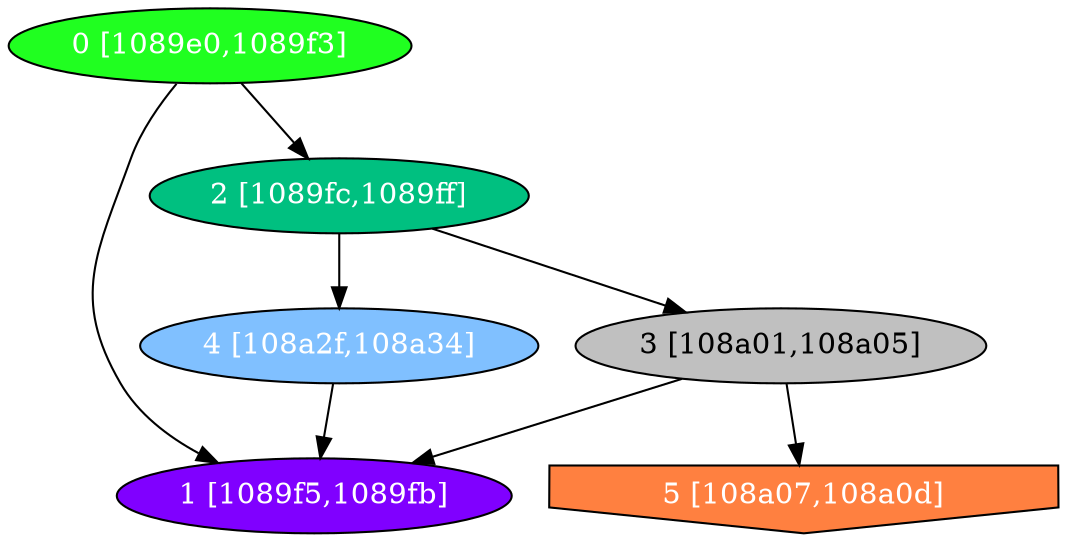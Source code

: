 diGraph libnss3{
	libnss3_0  [style=filled fillcolor="#20FF20" fontcolor="#ffffff" shape=oval label="0 [1089e0,1089f3]"]
	libnss3_1  [style=filled fillcolor="#8000FF" fontcolor="#ffffff" shape=oval label="1 [1089f5,1089fb]"]
	libnss3_2  [style=filled fillcolor="#00C080" fontcolor="#ffffff" shape=oval label="2 [1089fc,1089ff]"]
	libnss3_3  [style=filled fillcolor="#C0C0C0" fontcolor="#000000" shape=oval label="3 [108a01,108a05]"]
	libnss3_4  [style=filled fillcolor="#80C0FF" fontcolor="#ffffff" shape=oval label="4 [108a2f,108a34]"]
	libnss3_5  [style=filled fillcolor="#FF8040" fontcolor="#ffffff" shape=invhouse label="5 [108a07,108a0d]"]

	libnss3_0 -> libnss3_1
	libnss3_0 -> libnss3_2
	libnss3_2 -> libnss3_3
	libnss3_2 -> libnss3_4
	libnss3_3 -> libnss3_1
	libnss3_3 -> libnss3_5
	libnss3_4 -> libnss3_1
}